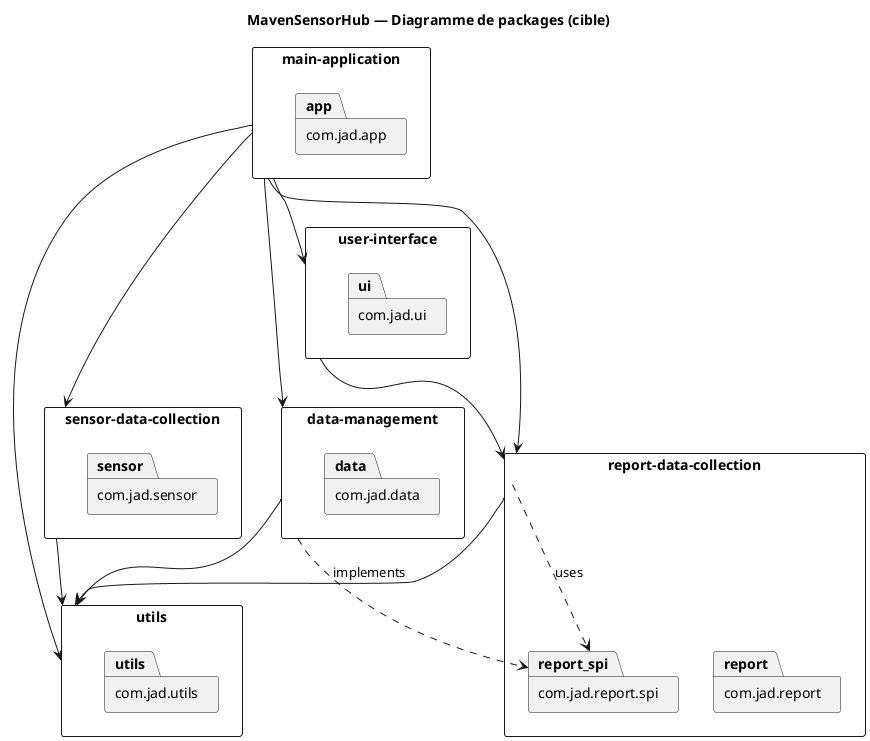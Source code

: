 @startuml
title MavenSensorHub — Diagramme de packages (cible)
skinparam packageStyle rectangle
skinparam defaultFontName Arial
skinparam shadowing false

package "main-application" as MAIN {
  package "com.jad.app" as app
}

package "sensor-data-collection" as SENSOR {
  package "com.jad.sensor" as sensor
}

package "data-management" as DATA {
  package "com.jad.data" as data
}

package "report-data-collection" as REPORT {
  package "com.jad.report" as report
  package "com.jad.report.spi" as report_spi
}

package "user-interface" as UI {
  package "com.jad.ui" as ui
}

package "utils" as UTILS {
  package "com.jad.utils" as utils
}

' Dépendances minimales (cible propre)
MAIN --> SENSOR
MAIN --> DATA
MAIN --> REPORT
MAIN --> UI
MAIN --> UTILS

SENSOR --> UTILS
DATA --> UTILS
REPORT --> UTILS
UI --> REPORT

' Option B (SPI) : REPORT ne dépend plus directement de DATA
' REPORT déclare une SPI que DATA implémente
DATA ..> report_spi : implements
REPORT ..> report_spi : uses

@enduml
